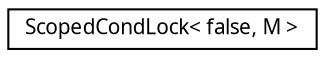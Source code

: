 digraph "Grafische Darstellung der Klassenhierarchie"
{
  edge [fontname="Sans",fontsize="10",labelfontname="Sans",labelfontsize="10"];
  node [fontname="Sans",fontsize="10",shape=record];
  rankdir="LR";
  Node0 [label="ScopedCondLock\< false, M \>",height=0.2,width=0.4,color="black", fillcolor="white", style="filled",URL="$da/d2d/structScopedCondLock_3_01false_00_01M_01_4.html"];
}

